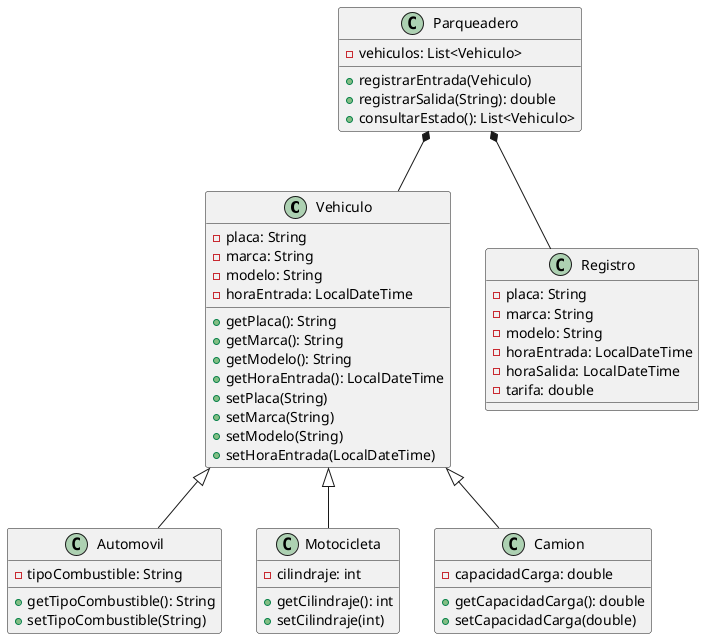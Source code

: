 @startuml
class Vehiculo {
    - placa: String
    - marca: String
    - modelo: String
    - horaEntrada: LocalDateTime
    + getPlaca(): String
    + getMarca(): String
    + getModelo(): String
    + getHoraEntrada(): LocalDateTime
    + setPlaca(String)
    + setMarca(String)
    + setModelo(String)
    + setHoraEntrada(LocalDateTime)
}

class Automovil {
    - tipoCombustible: String
    + getTipoCombustible(): String
    + setTipoCombustible(String)
}

class Motocicleta {
    - cilindraje: int
    + getCilindraje(): int
    + setCilindraje(int)
}

class Camion {
    - capacidadCarga: double
    + getCapacidadCarga(): double
    + setCapacidadCarga(double)
}

class Parqueadero {
    - vehiculos: List<Vehiculo>
    + registrarEntrada(Vehiculo)
    + registrarSalida(String): double
    + consultarEstado(): List<Vehiculo>
}

class Registro {
    - placa: String
    - marca: String
    - modelo: String
    - horaEntrada: LocalDateTime
    - horaSalida: LocalDateTime
    - tarifa: double
}

Vehiculo <|-- Automovil
Vehiculo <|-- Motocicleta
Vehiculo <|-- Camion
Parqueadero *-- Vehiculo
Parqueadero *-- Registro

@enduml